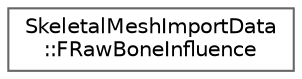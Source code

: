 digraph "Graphical Class Hierarchy"
{
 // INTERACTIVE_SVG=YES
 // LATEX_PDF_SIZE
  bgcolor="transparent";
  edge [fontname=Helvetica,fontsize=10,labelfontname=Helvetica,labelfontsize=10];
  node [fontname=Helvetica,fontsize=10,shape=box,height=0.2,width=0.4];
  rankdir="LR";
  Node0 [id="Node000000",label="SkeletalMeshImportData\l::FRawBoneInfluence",height=0.2,width=0.4,color="grey40", fillcolor="white", style="filled",URL="$d8/dd1/structSkeletalMeshImportData_1_1FRawBoneInfluence.html",tooltip=" "];
}
